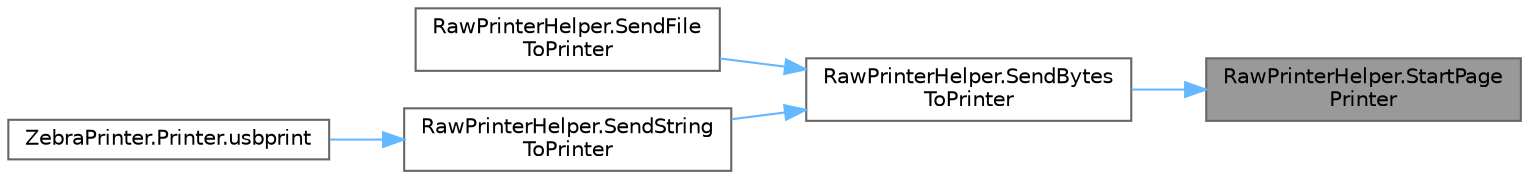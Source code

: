 digraph "RawPrinterHelper.StartPagePrinter"
{
 // LATEX_PDF_SIZE
  bgcolor="transparent";
  edge [fontname=Helvetica,fontsize=10,labelfontname=Helvetica,labelfontsize=10];
  node [fontname=Helvetica,fontsize=10,shape=box,height=0.2,width=0.4];
  rankdir="RL";
  Node1 [id="Node000001",label="RawPrinterHelper.StartPage\lPrinter",height=0.2,width=0.4,color="gray40", fillcolor="grey60", style="filled", fontcolor="black",tooltip=" "];
  Node1 -> Node2 [id="edge1_Node000001_Node000002",dir="back",color="steelblue1",style="solid",tooltip=" "];
  Node2 [id="Node000002",label="RawPrinterHelper.SendBytes\lToPrinter",height=0.2,width=0.4,color="grey40", fillcolor="white", style="filled",URL="$class_raw_printer_helper.html#a98666cf8dae1c9569de55cd041d49c01",tooltip=" "];
  Node2 -> Node3 [id="edge2_Node000002_Node000003",dir="back",color="steelblue1",style="solid",tooltip=" "];
  Node3 [id="Node000003",label="RawPrinterHelper.SendFile\lToPrinter",height=0.2,width=0.4,color="grey40", fillcolor="white", style="filled",URL="$class_raw_printer_helper.html#af5290ebdc4e3f252b61c8562c1563478",tooltip=" "];
  Node2 -> Node4 [id="edge3_Node000002_Node000004",dir="back",color="steelblue1",style="solid",tooltip=" "];
  Node4 [id="Node000004",label="RawPrinterHelper.SendString\lToPrinter",height=0.2,width=0.4,color="grey40", fillcolor="white", style="filled",URL="$class_raw_printer_helper.html#a5bceaa1d0d98508deed3ea36a8186774",tooltip=" "];
  Node4 -> Node5 [id="edge4_Node000004_Node000005",dir="back",color="steelblue1",style="solid",tooltip=" "];
  Node5 [id="Node000005",label="ZebraPrinter.Printer.usbprint",height=0.2,width=0.4,color="grey40", fillcolor="white", style="filled",URL="$class_zebra_printer_1_1_printer.html#ad25b538aec96830b78daeaefd7ba3e0f",tooltip=" "];
}
